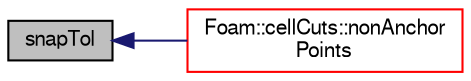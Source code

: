 digraph "snapTol"
{
  bgcolor="transparent";
  edge [fontname="FreeSans",fontsize="10",labelfontname="FreeSans",labelfontsize="10"];
  node [fontname="FreeSans",fontsize="10",shape=record];
  rankdir="LR";
  Node10 [label="snapTol",height=0.2,width=0.4,color="black", fillcolor="grey75", style="filled", fontcolor="black"];
  Node10 -> Node11 [dir="back",color="midnightblue",fontsize="10",style="solid",fontname="FreeSans"];
  Node11 [label="Foam::cellCuts::nonAnchor\lPoints",height=0.2,width=0.4,color="red",URL="$a21466.html#a99cdc1288c329f2654ead522706957a6",tooltip="Invert anchor point selection. "];
}
